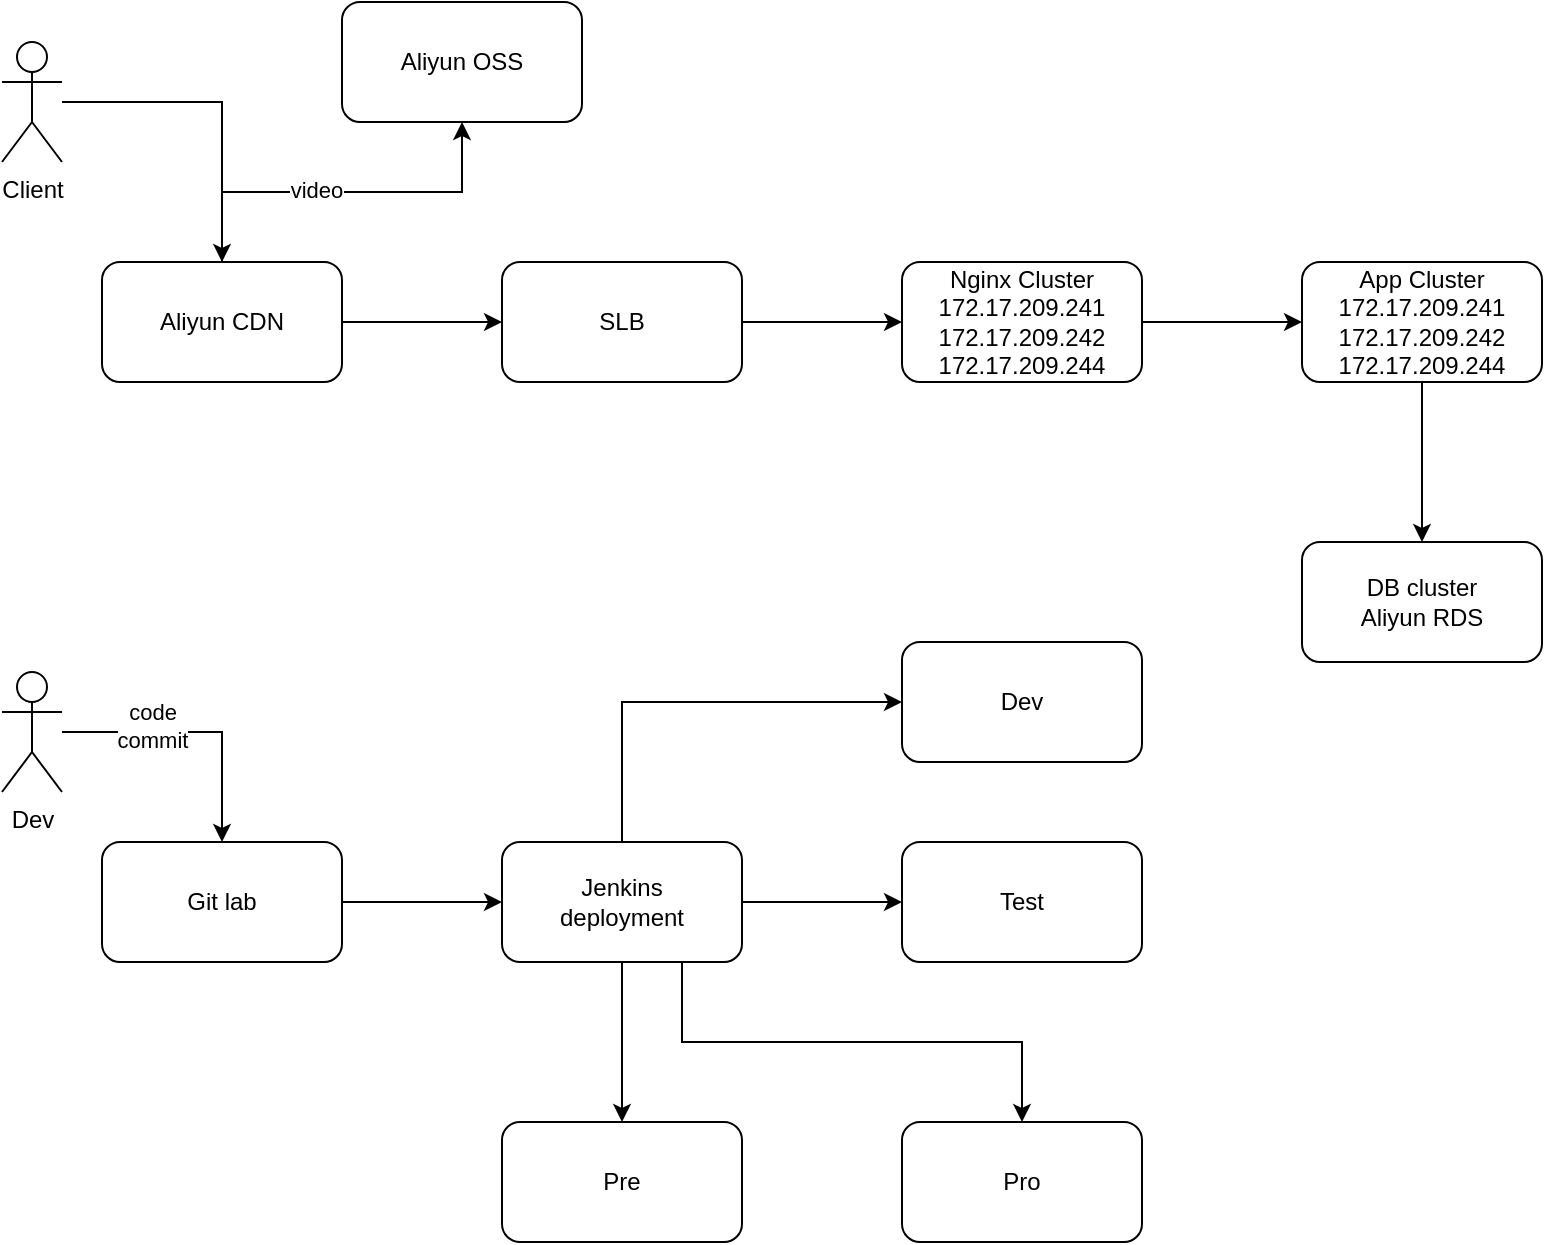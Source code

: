 <mxfile version="13.2.3" type="github"><diagram id="kNY7dihv07hq0ZUtpUV4" name="Page-1"><mxGraphModel dx="946" dy="565" grid="1" gridSize="10" guides="1" tooltips="1" connect="1" arrows="1" fold="1" page="1" pageScale="1" pageWidth="827" pageHeight="1169" math="0" shadow="0"><root><mxCell id="0"/><mxCell id="1" parent="0"/><mxCell id="PEJdaX_Vnmm6AX028ZyF-17" value="" style="edgeStyle=orthogonalEdgeStyle;rounded=0;orthogonalLoop=1;jettySize=auto;html=1;" edge="1" parent="1" source="PEJdaX_Vnmm6AX028ZyF-1" target="PEJdaX_Vnmm6AX028ZyF-7"><mxGeometry relative="1" as="geometry"><mxPoint x="45" y="380" as="targetPoint"/></mxGeometry></mxCell><mxCell id="PEJdaX_Vnmm6AX028ZyF-1" value="Client" style="shape=umlActor;verticalLabelPosition=bottom;labelBackgroundColor=#ffffff;verticalAlign=top;html=1;outlineConnect=0;" vertex="1" parent="1"><mxGeometry x="30" y="240" width="30" height="60" as="geometry"/></mxCell><mxCell id="PEJdaX_Vnmm6AX028ZyF-9" value="" style="edgeStyle=orthogonalEdgeStyle;rounded=0;orthogonalLoop=1;jettySize=auto;html=1;" edge="1" parent="1" source="PEJdaX_Vnmm6AX028ZyF-7" target="PEJdaX_Vnmm6AX028ZyF-8"><mxGeometry relative="1" as="geometry"/></mxCell><mxCell id="PEJdaX_Vnmm6AX028ZyF-33" value="" style="edgeStyle=orthogonalEdgeStyle;rounded=0;orthogonalLoop=1;jettySize=auto;html=1;" edge="1" parent="1" source="PEJdaX_Vnmm6AX028ZyF-7" target="PEJdaX_Vnmm6AX028ZyF-32"><mxGeometry relative="1" as="geometry"/></mxCell><mxCell id="PEJdaX_Vnmm6AX028ZyF-34" value="video" style="edgeLabel;html=1;align=center;verticalAlign=middle;resizable=0;points=[];" vertex="1" connectable="0" parent="PEJdaX_Vnmm6AX028ZyF-33"><mxGeometry x="-0.137" y="1" relative="1" as="geometry"><mxPoint as="offset"/></mxGeometry></mxCell><mxCell id="PEJdaX_Vnmm6AX028ZyF-7" value="Aliyun CDN" style="rounded=1;whiteSpace=wrap;html=1;" vertex="1" parent="1"><mxGeometry x="80" y="350" width="120" height="60" as="geometry"/></mxCell><mxCell id="PEJdaX_Vnmm6AX028ZyF-32" value="Aliyun OSS" style="rounded=1;whiteSpace=wrap;html=1;" vertex="1" parent="1"><mxGeometry x="200" y="220" width="120" height="60" as="geometry"/></mxCell><mxCell id="PEJdaX_Vnmm6AX028ZyF-11" value="" style="edgeStyle=orthogonalEdgeStyle;rounded=0;orthogonalLoop=1;jettySize=auto;html=1;" edge="1" parent="1" source="PEJdaX_Vnmm6AX028ZyF-8" target="PEJdaX_Vnmm6AX028ZyF-10"><mxGeometry relative="1" as="geometry"/></mxCell><mxCell id="PEJdaX_Vnmm6AX028ZyF-8" value="SLB" style="rounded=1;whiteSpace=wrap;html=1;" vertex="1" parent="1"><mxGeometry x="280" y="350" width="120" height="60" as="geometry"/></mxCell><mxCell id="PEJdaX_Vnmm6AX028ZyF-13" value="" style="edgeStyle=orthogonalEdgeStyle;rounded=0;orthogonalLoop=1;jettySize=auto;html=1;" edge="1" parent="1" source="PEJdaX_Vnmm6AX028ZyF-10" target="PEJdaX_Vnmm6AX028ZyF-12"><mxGeometry relative="1" as="geometry"/></mxCell><mxCell id="PEJdaX_Vnmm6AX028ZyF-10" value="Nginx Cluster&lt;br&gt;172.17.209.241&lt;br&gt;172.17.209.242&lt;br&gt;172.17.209.244" style="rounded=1;whiteSpace=wrap;html=1;" vertex="1" parent="1"><mxGeometry x="480" y="350" width="120" height="60" as="geometry"/></mxCell><mxCell id="PEJdaX_Vnmm6AX028ZyF-15" value="" style="edgeStyle=orthogonalEdgeStyle;rounded=0;orthogonalLoop=1;jettySize=auto;html=1;" edge="1" parent="1" source="PEJdaX_Vnmm6AX028ZyF-12" target="PEJdaX_Vnmm6AX028ZyF-14"><mxGeometry relative="1" as="geometry"/></mxCell><mxCell id="PEJdaX_Vnmm6AX028ZyF-12" value="App Cluster&lt;br&gt;172.17.209.241&lt;br&gt;172.17.209.242&lt;br&gt;172.17.209.244" style="rounded=1;whiteSpace=wrap;html=1;" vertex="1" parent="1"><mxGeometry x="680" y="350" width="120" height="60" as="geometry"/></mxCell><mxCell id="PEJdaX_Vnmm6AX028ZyF-14" value="DB cluster&lt;br&gt;Aliyun RDS" style="rounded=1;whiteSpace=wrap;html=1;" vertex="1" parent="1"><mxGeometry x="680" y="490" width="120" height="60" as="geometry"/></mxCell><mxCell id="PEJdaX_Vnmm6AX028ZyF-20" value="" style="edgeStyle=orthogonalEdgeStyle;rounded=0;orthogonalLoop=1;jettySize=auto;html=1;entryX=0.5;entryY=0;entryDx=0;entryDy=0;" edge="1" parent="1" source="PEJdaX_Vnmm6AX028ZyF-18" target="PEJdaX_Vnmm6AX028ZyF-21"><mxGeometry relative="1" as="geometry"><mxPoint x="140" y="585" as="targetPoint"/></mxGeometry></mxCell><mxCell id="PEJdaX_Vnmm6AX028ZyF-35" value="code&lt;br&gt;commit" style="edgeLabel;html=1;align=center;verticalAlign=middle;resizable=0;points=[];" vertex="1" connectable="0" parent="PEJdaX_Vnmm6AX028ZyF-20"><mxGeometry x="-0.333" y="3" relative="1" as="geometry"><mxPoint as="offset"/></mxGeometry></mxCell><mxCell id="PEJdaX_Vnmm6AX028ZyF-18" value="Dev" style="shape=umlActor;verticalLabelPosition=bottom;labelBackgroundColor=#ffffff;verticalAlign=top;html=1;outlineConnect=0;" vertex="1" parent="1"><mxGeometry x="30" y="555" width="30" height="60" as="geometry"/></mxCell><mxCell id="PEJdaX_Vnmm6AX028ZyF-23" value="" style="edgeStyle=orthogonalEdgeStyle;rounded=0;orthogonalLoop=1;jettySize=auto;html=1;" edge="1" parent="1" source="PEJdaX_Vnmm6AX028ZyF-21" target="PEJdaX_Vnmm6AX028ZyF-22"><mxGeometry relative="1" as="geometry"/></mxCell><mxCell id="PEJdaX_Vnmm6AX028ZyF-21" value="Git lab" style="rounded=1;whiteSpace=wrap;html=1;" vertex="1" parent="1"><mxGeometry x="80" y="640" width="120" height="60" as="geometry"/></mxCell><mxCell id="PEJdaX_Vnmm6AX028ZyF-25" value="" style="edgeStyle=orthogonalEdgeStyle;rounded=0;orthogonalLoop=1;jettySize=auto;html=1;" edge="1" parent="1" source="PEJdaX_Vnmm6AX028ZyF-22" target="PEJdaX_Vnmm6AX028ZyF-24"><mxGeometry relative="1" as="geometry"><Array as="points"><mxPoint x="340" y="570"/></Array></mxGeometry></mxCell><mxCell id="PEJdaX_Vnmm6AX028ZyF-27" value="" style="edgeStyle=orthogonalEdgeStyle;rounded=0;orthogonalLoop=1;jettySize=auto;html=1;" edge="1" parent="1" source="PEJdaX_Vnmm6AX028ZyF-22" target="PEJdaX_Vnmm6AX028ZyF-26"><mxGeometry relative="1" as="geometry"/></mxCell><mxCell id="PEJdaX_Vnmm6AX028ZyF-29" value="" style="edgeStyle=orthogonalEdgeStyle;rounded=0;orthogonalLoop=1;jettySize=auto;html=1;" edge="1" parent="1" source="PEJdaX_Vnmm6AX028ZyF-22" target="PEJdaX_Vnmm6AX028ZyF-28"><mxGeometry relative="1" as="geometry"/></mxCell><mxCell id="PEJdaX_Vnmm6AX028ZyF-37" style="edgeStyle=orthogonalEdgeStyle;rounded=0;orthogonalLoop=1;jettySize=auto;html=1;exitX=0.75;exitY=1;exitDx=0;exitDy=0;entryX=0.5;entryY=0;entryDx=0;entryDy=0;" edge="1" parent="1" source="PEJdaX_Vnmm6AX028ZyF-22" target="PEJdaX_Vnmm6AX028ZyF-30"><mxGeometry relative="1" as="geometry"/></mxCell><mxCell id="PEJdaX_Vnmm6AX028ZyF-22" value="Jenkins&lt;br&gt;&lt;div&gt;deployment&lt;/div&gt;" style="rounded=1;whiteSpace=wrap;html=1;" vertex="1" parent="1"><mxGeometry x="280" y="640" width="120" height="60" as="geometry"/></mxCell><mxCell id="PEJdaX_Vnmm6AX028ZyF-28" value="Pre" style="rounded=1;whiteSpace=wrap;html=1;" vertex="1" parent="1"><mxGeometry x="280" y="780" width="120" height="60" as="geometry"/></mxCell><mxCell id="PEJdaX_Vnmm6AX028ZyF-30" value="Pro" style="rounded=1;whiteSpace=wrap;html=1;" vertex="1" parent="1"><mxGeometry x="480" y="780" width="120" height="60" as="geometry"/></mxCell><mxCell id="PEJdaX_Vnmm6AX028ZyF-26" value="Test" style="rounded=1;whiteSpace=wrap;html=1;" vertex="1" parent="1"><mxGeometry x="480" y="640" width="120" height="60" as="geometry"/></mxCell><mxCell id="PEJdaX_Vnmm6AX028ZyF-24" value="Dev" style="rounded=1;whiteSpace=wrap;html=1;" vertex="1" parent="1"><mxGeometry x="480" y="540" width="120" height="60" as="geometry"/></mxCell></root></mxGraphModel></diagram></mxfile>